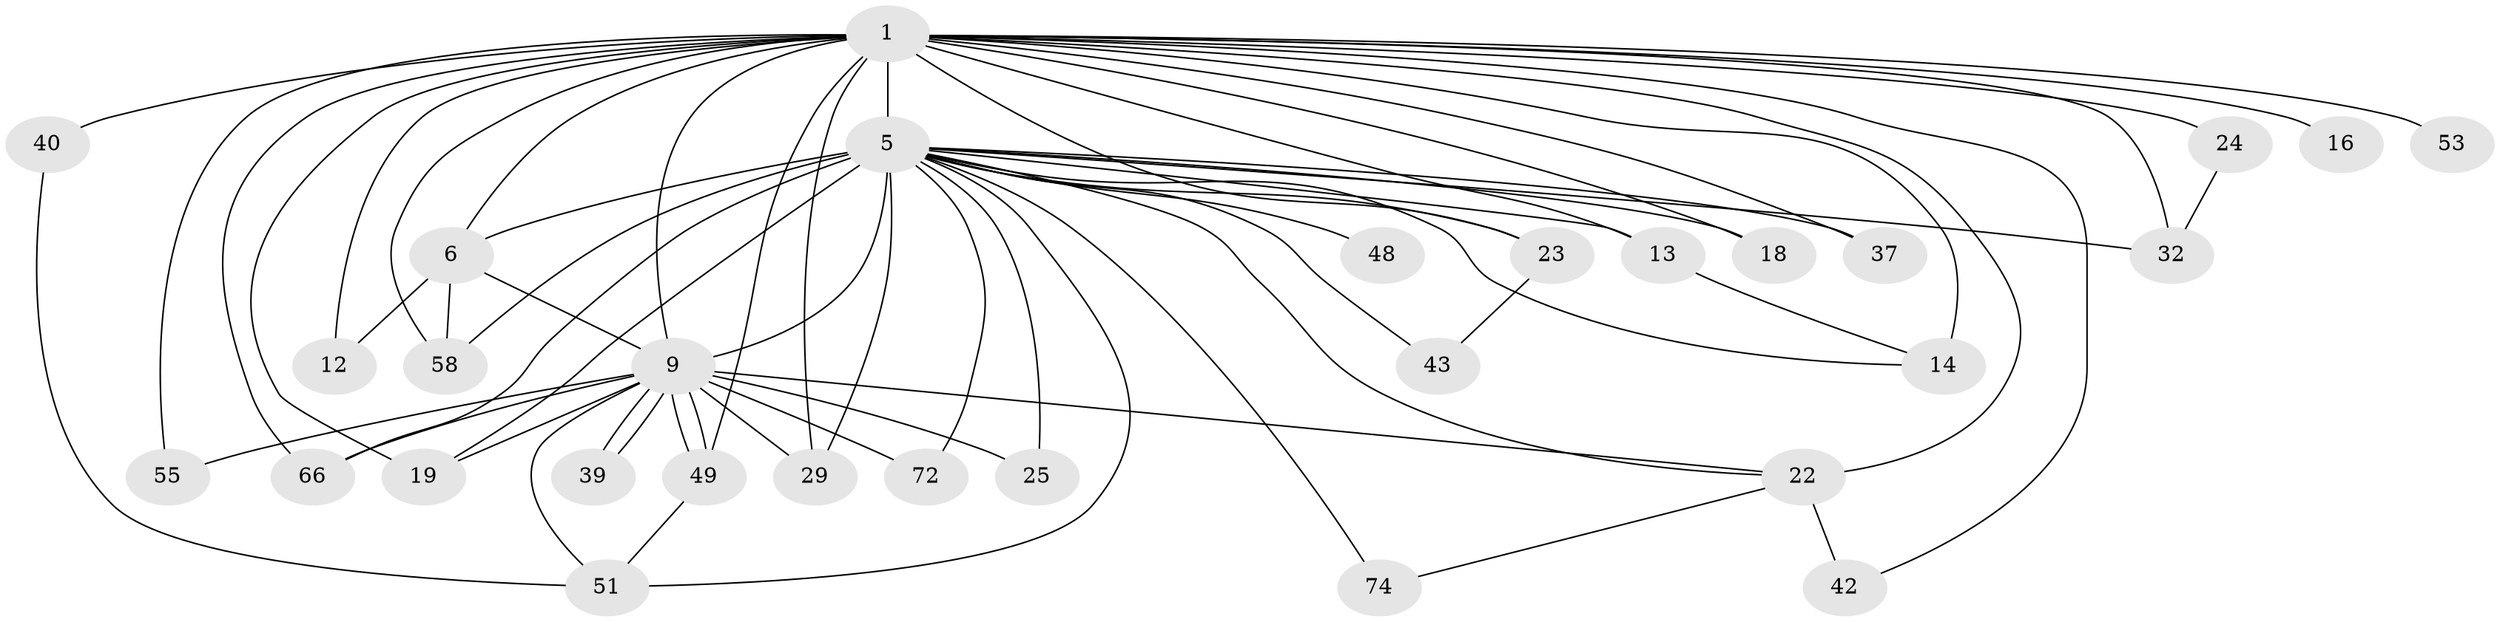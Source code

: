 // original degree distribution, {16: 0.02, 21: 0.01, 20: 0.02, 26: 0.02, 18: 0.01, 17: 0.01, 19: 0.01, 3: 0.19, 2: 0.51, 4: 0.13, 7: 0.01, 6: 0.03, 5: 0.03}
// Generated by graph-tools (version 1.1) at 2025/17/03/04/25 18:17:31]
// undirected, 30 vertices, 63 edges
graph export_dot {
graph [start="1"]
  node [color=gray90,style=filled];
  1 [super="+7+60+91+15+2"];
  5 [super="+21+8+69+26+34+36+27"];
  6 [super="+38+71"];
  9 [super="+20+44+75"];
  12;
  13;
  14 [super="+17+45+63+65"];
  16;
  18 [super="+61"];
  19 [super="+82"];
  22;
  23 [super="+47"];
  24;
  25;
  29;
  32;
  37;
  39;
  40;
  42;
  43;
  48;
  49 [super="+83+68+52"];
  51 [super="+88"];
  53;
  55;
  58 [super="+86+77"];
  66 [super="+81+80"];
  72;
  74;
  1 -- 5 [weight=24];
  1 -- 6 [weight=8];
  1 -- 9 [weight=13];
  1 -- 23 [weight=2];
  1 -- 42;
  1 -- 37;
  1 -- 16 [weight=2];
  1 -- 19;
  1 -- 53 [weight=3];
  1 -- 24;
  1 -- 14 [weight=4];
  1 -- 22 [weight=2];
  1 -- 18 [weight=3];
  1 -- 66;
  1 -- 12;
  1 -- 13 [weight=2];
  1 -- 29;
  1 -- 32;
  1 -- 40;
  1 -- 49;
  1 -- 55;
  1 -- 58 [weight=2];
  5 -- 6 [weight=4];
  5 -- 9 [weight=8];
  5 -- 14 [weight=2];
  5 -- 19 [weight=2];
  5 -- 32;
  5 -- 66 [weight=3];
  5 -- 74;
  5 -- 22;
  5 -- 23 [weight=3];
  5 -- 25 [weight=2];
  5 -- 37;
  5 -- 43;
  5 -- 48 [weight=2];
  5 -- 51;
  5 -- 58;
  5 -- 29;
  5 -- 18;
  5 -- 72;
  5 -- 13;
  6 -- 9 [weight=2];
  6 -- 12;
  6 -- 58;
  9 -- 25;
  9 -- 39;
  9 -- 39;
  9 -- 49 [weight=2];
  9 -- 49;
  9 -- 51;
  9 -- 55;
  9 -- 72;
  9 -- 19;
  9 -- 66;
  9 -- 29;
  9 -- 22;
  13 -- 14;
  22 -- 42;
  22 -- 74;
  23 -- 43;
  24 -- 32;
  40 -- 51;
  49 -- 51;
}
